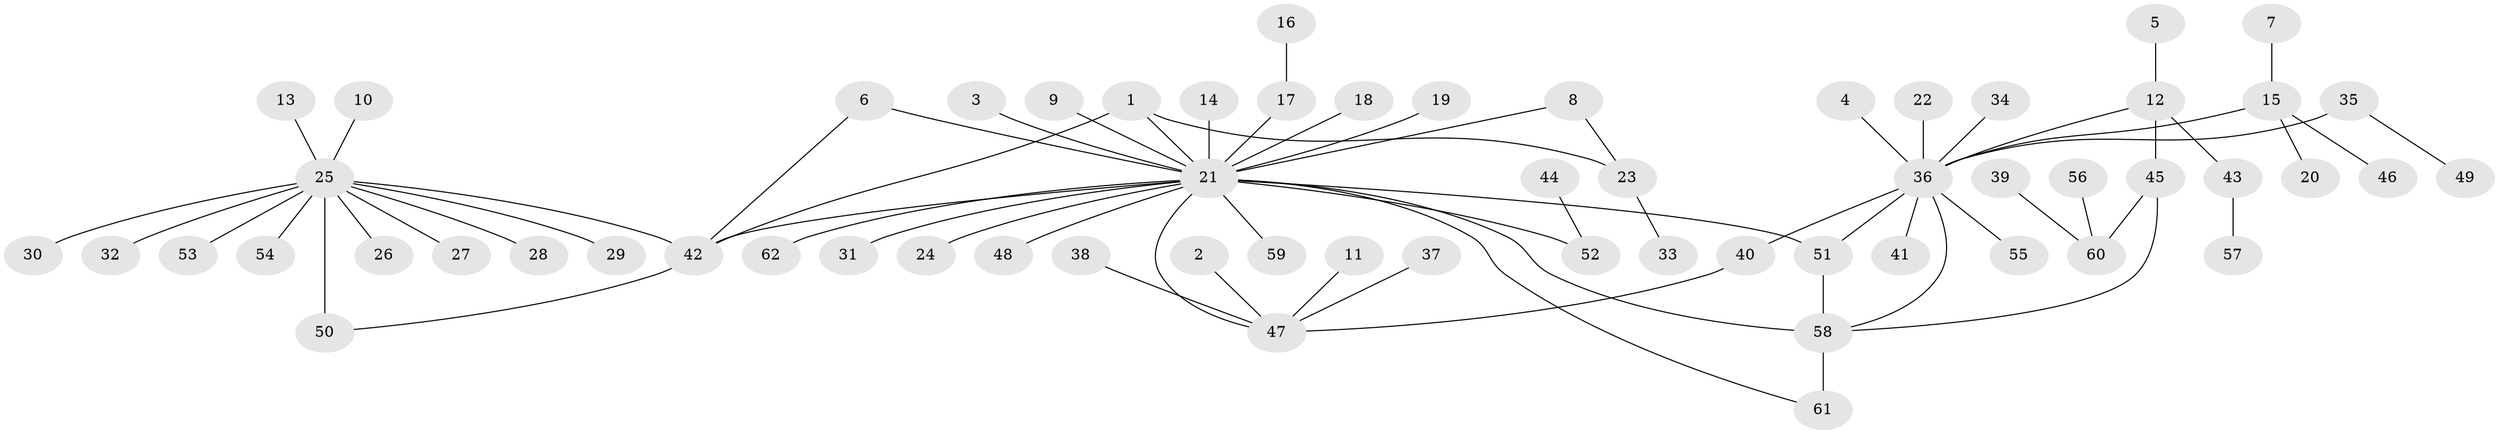 // original degree distribution, {3: 0.07317073170731707, 25: 0.008130081300813009, 2: 0.2032520325203252, 9: 0.016260162601626018, 5: 0.016260162601626018, 1: 0.5691056910569106, 15: 0.008130081300813009, 6: 0.04878048780487805, 4: 0.04878048780487805, 7: 0.008130081300813009}
// Generated by graph-tools (version 1.1) at 2025/01/03/09/25 03:01:53]
// undirected, 62 vertices, 70 edges
graph export_dot {
graph [start="1"]
  node [color=gray90,style=filled];
  1;
  2;
  3;
  4;
  5;
  6;
  7;
  8;
  9;
  10;
  11;
  12;
  13;
  14;
  15;
  16;
  17;
  18;
  19;
  20;
  21;
  22;
  23;
  24;
  25;
  26;
  27;
  28;
  29;
  30;
  31;
  32;
  33;
  34;
  35;
  36;
  37;
  38;
  39;
  40;
  41;
  42;
  43;
  44;
  45;
  46;
  47;
  48;
  49;
  50;
  51;
  52;
  53;
  54;
  55;
  56;
  57;
  58;
  59;
  60;
  61;
  62;
  1 -- 21 [weight=1.0];
  1 -- 23 [weight=1.0];
  1 -- 42 [weight=1.0];
  2 -- 47 [weight=1.0];
  3 -- 21 [weight=1.0];
  4 -- 36 [weight=1.0];
  5 -- 12 [weight=1.0];
  6 -- 21 [weight=1.0];
  6 -- 42 [weight=1.0];
  7 -- 15 [weight=1.0];
  8 -- 21 [weight=1.0];
  8 -- 23 [weight=1.0];
  9 -- 21 [weight=1.0];
  10 -- 25 [weight=1.0];
  11 -- 47 [weight=1.0];
  12 -- 36 [weight=1.0];
  12 -- 43 [weight=1.0];
  12 -- 45 [weight=1.0];
  13 -- 25 [weight=1.0];
  14 -- 21 [weight=1.0];
  15 -- 20 [weight=1.0];
  15 -- 36 [weight=1.0];
  15 -- 46 [weight=1.0];
  16 -- 17 [weight=1.0];
  17 -- 21 [weight=1.0];
  18 -- 21 [weight=1.0];
  19 -- 21 [weight=1.0];
  21 -- 24 [weight=1.0];
  21 -- 31 [weight=1.0];
  21 -- 42 [weight=1.0];
  21 -- 47 [weight=1.0];
  21 -- 48 [weight=1.0];
  21 -- 51 [weight=1.0];
  21 -- 52 [weight=2.0];
  21 -- 58 [weight=1.0];
  21 -- 59 [weight=1.0];
  21 -- 61 [weight=1.0];
  21 -- 62 [weight=1.0];
  22 -- 36 [weight=1.0];
  23 -- 33 [weight=1.0];
  25 -- 26 [weight=1.0];
  25 -- 27 [weight=1.0];
  25 -- 28 [weight=1.0];
  25 -- 29 [weight=1.0];
  25 -- 30 [weight=1.0];
  25 -- 32 [weight=1.0];
  25 -- 42 [weight=1.0];
  25 -- 50 [weight=2.0];
  25 -- 53 [weight=1.0];
  25 -- 54 [weight=1.0];
  34 -- 36 [weight=1.0];
  35 -- 36 [weight=2.0];
  35 -- 49 [weight=1.0];
  36 -- 40 [weight=1.0];
  36 -- 41 [weight=1.0];
  36 -- 51 [weight=1.0];
  36 -- 55 [weight=1.0];
  36 -- 58 [weight=1.0];
  37 -- 47 [weight=1.0];
  38 -- 47 [weight=1.0];
  39 -- 60 [weight=1.0];
  40 -- 47 [weight=1.0];
  42 -- 50 [weight=1.0];
  43 -- 57 [weight=1.0];
  44 -- 52 [weight=1.0];
  45 -- 58 [weight=1.0];
  45 -- 60 [weight=1.0];
  51 -- 58 [weight=1.0];
  56 -- 60 [weight=1.0];
  58 -- 61 [weight=2.0];
}
